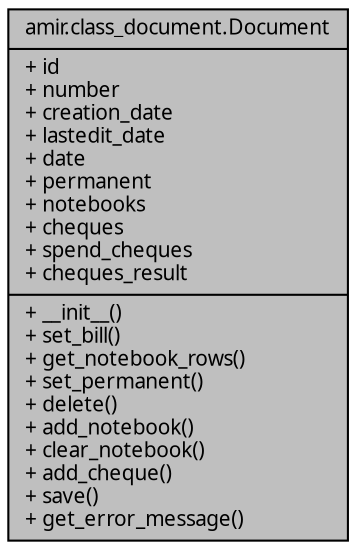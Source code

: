 digraph "amir.class_document.Document"
{
 // LATEX_PDF_SIZE
  edge [fontname="FreeSans.ttf",fontsize="10",labelfontname="FreeSans.ttf",labelfontsize="10"];
  node [fontname="FreeSans.ttf",fontsize="10",shape=record];
  Node1 [label="{amir.class_document.Document\n|+ id\l+ number\l+ creation_date\l+ lastedit_date\l+ date\l+ permanent\l+ notebooks\l+ cheques\l+ spend_cheques\l+ cheques_result\l|+ __init__()\l+ set_bill()\l+ get_notebook_rows()\l+ set_permanent()\l+ delete()\l+ add_notebook()\l+ clear_notebook()\l+ add_cheque()\l+ save()\l+ get_error_message()\l}",height=0.2,width=0.4,color="black", fillcolor="grey75", style="filled", fontcolor="black",tooltip=" "];
}
